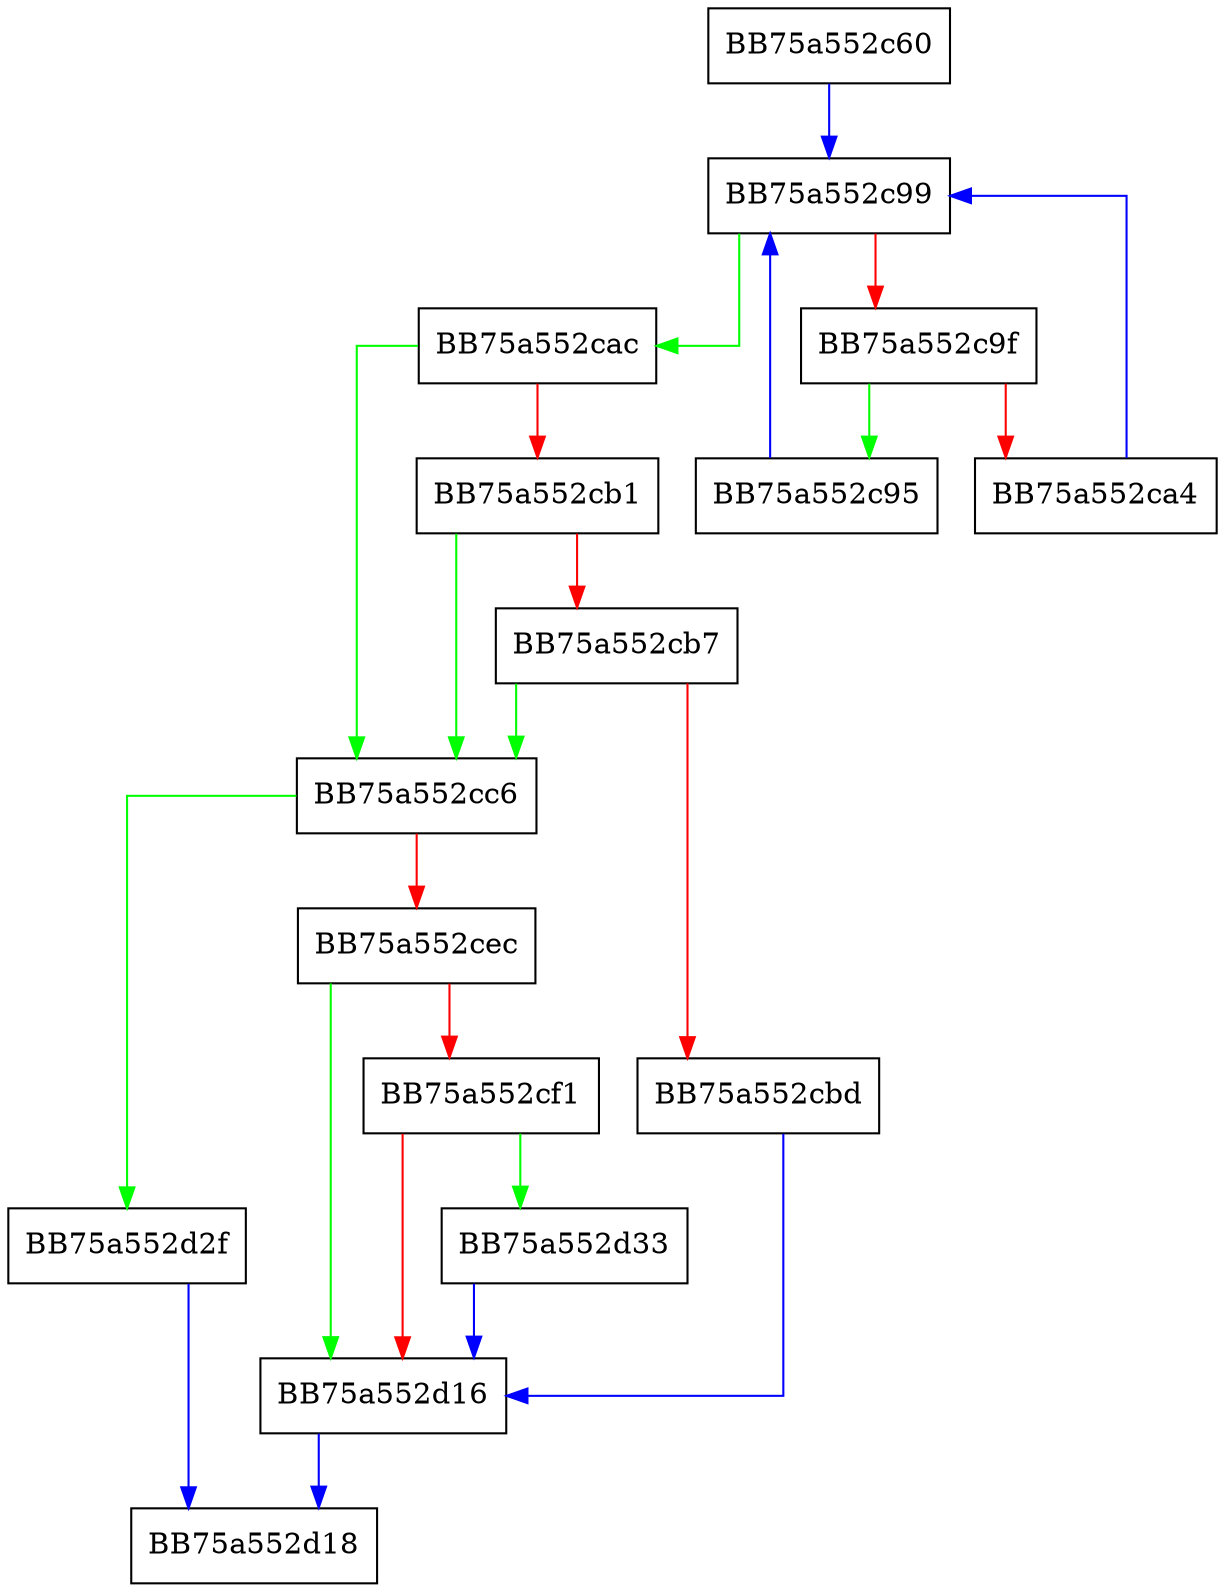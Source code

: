 digraph getLocalLazy {
  node [shape="box"];
  graph [splines=ortho];
  BB75a552c60 -> BB75a552c99 [color="blue"];
  BB75a552c95 -> BB75a552c99 [color="blue"];
  BB75a552c99 -> BB75a552cac [color="green"];
  BB75a552c99 -> BB75a552c9f [color="red"];
  BB75a552c9f -> BB75a552c95 [color="green"];
  BB75a552c9f -> BB75a552ca4 [color="red"];
  BB75a552ca4 -> BB75a552c99 [color="blue"];
  BB75a552cac -> BB75a552cc6 [color="green"];
  BB75a552cac -> BB75a552cb1 [color="red"];
  BB75a552cb1 -> BB75a552cc6 [color="green"];
  BB75a552cb1 -> BB75a552cb7 [color="red"];
  BB75a552cb7 -> BB75a552cc6 [color="green"];
  BB75a552cb7 -> BB75a552cbd [color="red"];
  BB75a552cbd -> BB75a552d16 [color="blue"];
  BB75a552cc6 -> BB75a552d2f [color="green"];
  BB75a552cc6 -> BB75a552cec [color="red"];
  BB75a552cec -> BB75a552d16 [color="green"];
  BB75a552cec -> BB75a552cf1 [color="red"];
  BB75a552cf1 -> BB75a552d33 [color="green"];
  BB75a552cf1 -> BB75a552d16 [color="red"];
  BB75a552d16 -> BB75a552d18 [color="blue"];
  BB75a552d2f -> BB75a552d18 [color="blue"];
  BB75a552d33 -> BB75a552d16 [color="blue"];
}
